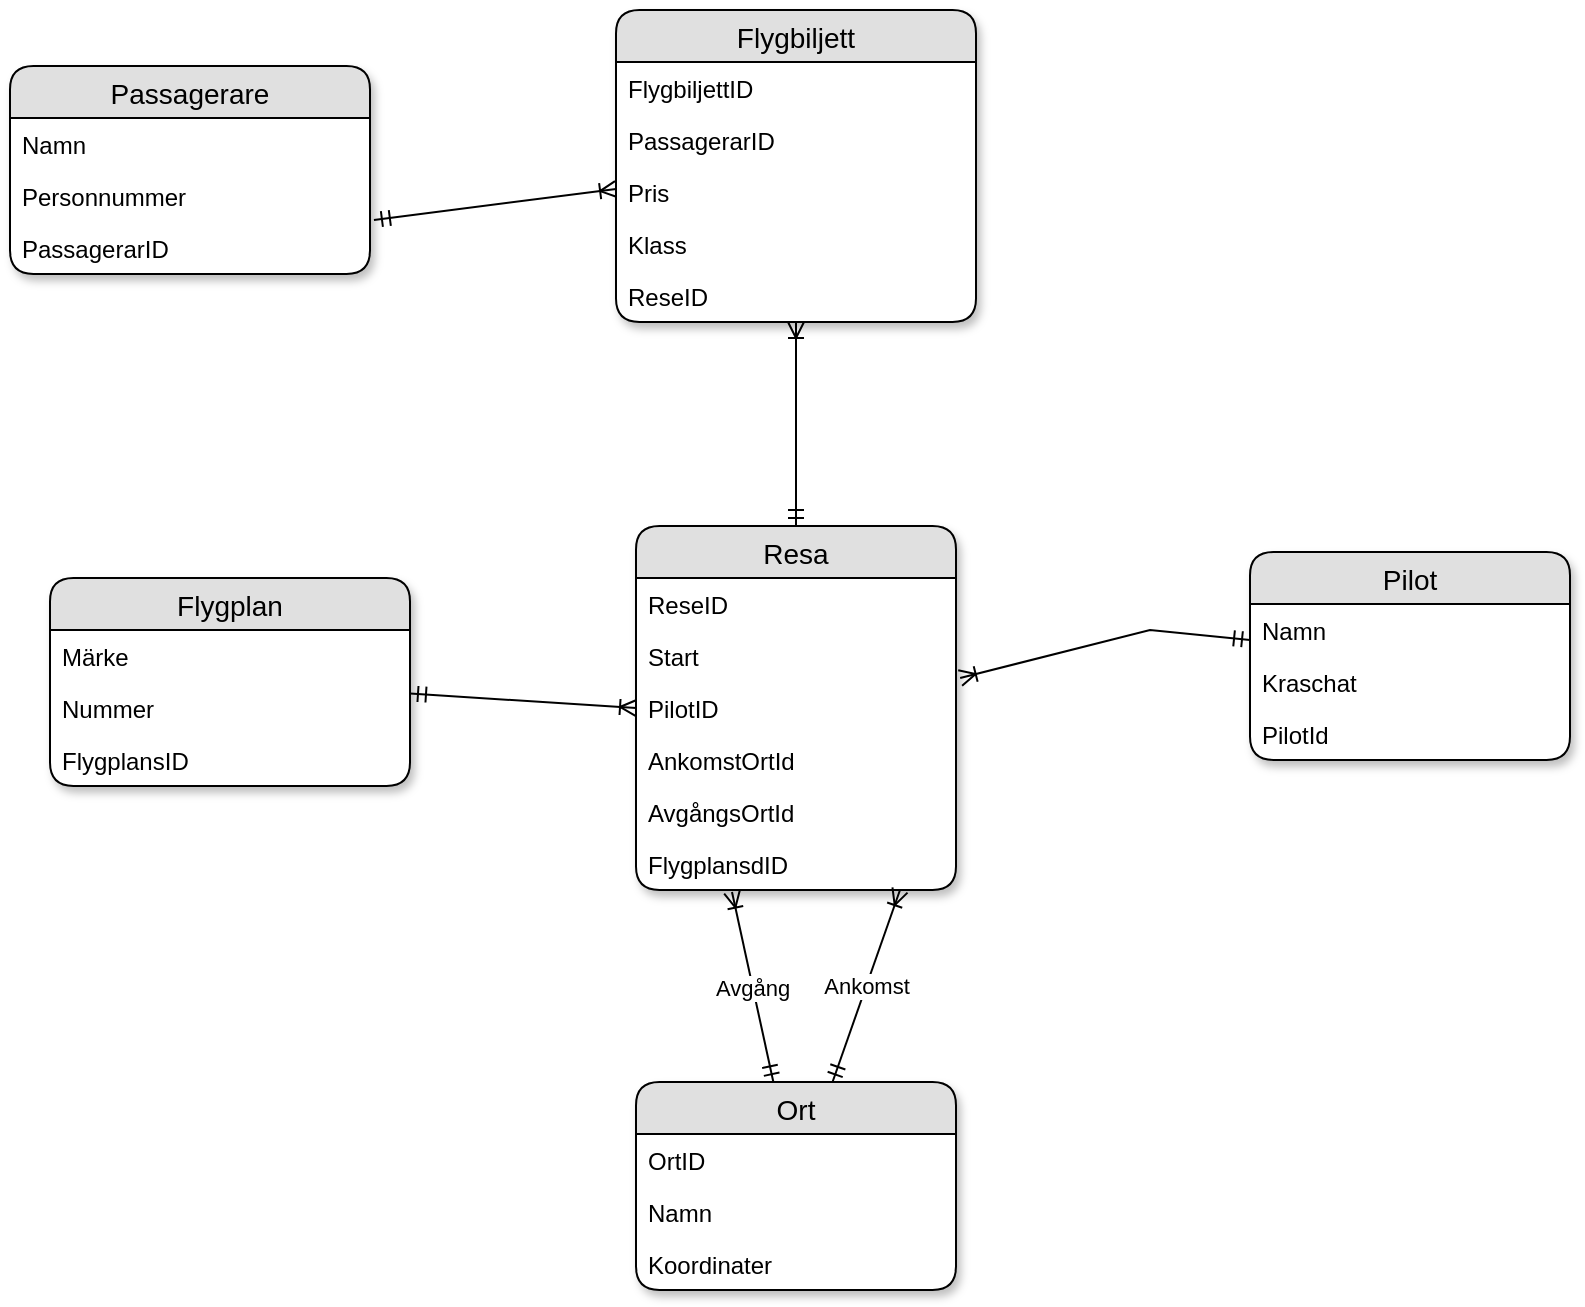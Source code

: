 <mxfile version="10.6.0" type="github"><diagram id="nclmSGmhBpI-A9HzdQHZ" name="Page-1"><mxGraphModel dx="1010" dy="577" grid="1" gridSize="10" guides="1" tooltips="1" connect="1" arrows="1" fold="1" page="1" pageScale="1" pageWidth="827" pageHeight="1169" math="0" shadow="0"><root><mxCell id="0"/><mxCell id="1" parent="0"/><mxCell id="ZeRZd5XVYMbPh6WPSMzJ-46" style="edgeStyle=none;rounded=0;orthogonalLoop=1;jettySize=auto;html=1;entryX=0;entryY=0.5;entryDx=0;entryDy=0;startArrow=ERmandOne;startFill=0;sourcePerimeterSpacing=0;endArrow=ERoneToMany;endFill=0;" parent="1" source="ZeRZd5XVYMbPh6WPSMzJ-15" target="ZeRZd5XVYMbPh6WPSMzJ-40" edge="1"><mxGeometry relative="1" as="geometry"/></mxCell><mxCell id="ZeRZd5XVYMbPh6WPSMzJ-15" value="&#xA;Flygplan&#xA;" style="swimlane;fontStyle=0;childLayout=stackLayout;horizontal=1;startSize=26;fillColor=#e0e0e0;horizontalStack=0;resizeParent=1;resizeParentMax=0;resizeLast=0;collapsible=1;marginBottom=0;swimlaneFillColor=#ffffff;align=center;fontSize=14;rounded=1;shadow=1;glass=0;comic=0;" parent="1" vertex="1"><mxGeometry x="40" y="318" width="180" height="104" as="geometry"/></mxCell><mxCell id="ZeRZd5XVYMbPh6WPSMzJ-68" value="Märke" style="text;strokeColor=none;fillColor=none;spacingLeft=4;spacingRight=4;overflow=hidden;rotatable=0;points=[[0,0.5],[1,0.5]];portConstraint=eastwest;fontSize=12;rounded=1;shadow=1;glass=0;comic=0;" parent="ZeRZd5XVYMbPh6WPSMzJ-15" vertex="1"><mxGeometry y="26" width="180" height="26" as="geometry"/></mxCell><mxCell id="ZeRZd5XVYMbPh6WPSMzJ-69" value="Nummer" style="text;strokeColor=none;fillColor=none;spacingLeft=4;spacingRight=4;overflow=hidden;rotatable=0;points=[[0,0.5],[1,0.5]];portConstraint=eastwest;fontSize=12;rounded=1;shadow=1;glass=0;comic=0;" parent="ZeRZd5XVYMbPh6WPSMzJ-15" vertex="1"><mxGeometry y="52" width="180" height="26" as="geometry"/></mxCell><mxCell id="ZeRZd5XVYMbPh6WPSMzJ-55" value="FlygplansID" style="text;strokeColor=none;fillColor=none;spacingLeft=4;spacingRight=4;overflow=hidden;rotatable=0;points=[[0,0.5],[1,0.5]];portConstraint=eastwest;fontSize=12;rounded=1;shadow=1;glass=0;comic=0;" parent="ZeRZd5XVYMbPh6WPSMzJ-15" vertex="1"><mxGeometry y="78" width="180" height="26" as="geometry"/></mxCell><mxCell id="ZeRZd5XVYMbPh6WPSMzJ-36" value="Passagerare" style="swimlane;fontStyle=0;childLayout=stackLayout;horizontal=1;startSize=26;fillColor=#e0e0e0;horizontalStack=0;resizeParent=1;resizeParentMax=0;resizeLast=0;collapsible=1;marginBottom=0;swimlaneFillColor=#ffffff;align=center;fontSize=14;rounded=1;shadow=1;glass=0;comic=0;" parent="1" vertex="1"><mxGeometry x="20" y="62" width="180" height="104" as="geometry"/></mxCell><mxCell id="ZeRZd5XVYMbPh6WPSMzJ-66" value="Namn" style="text;strokeColor=none;fillColor=none;spacingLeft=4;spacingRight=4;overflow=hidden;rotatable=0;points=[[0,0.5],[1,0.5]];portConstraint=eastwest;fontSize=12;rounded=1;shadow=1;glass=0;comic=0;" parent="ZeRZd5XVYMbPh6WPSMzJ-36" vertex="1"><mxGeometry y="26" width="180" height="26" as="geometry"/></mxCell><mxCell id="ZeRZd5XVYMbPh6WPSMzJ-67" value="Personnummer" style="text;strokeColor=none;fillColor=none;spacingLeft=4;spacingRight=4;overflow=hidden;rotatable=0;points=[[0,0.5],[1,0.5]];portConstraint=eastwest;fontSize=12;rounded=1;shadow=1;glass=0;comic=0;" parent="ZeRZd5XVYMbPh6WPSMzJ-36" vertex="1"><mxGeometry y="52" width="180" height="26" as="geometry"/></mxCell><mxCell id="ZeRZd5XVYMbPh6WPSMzJ-59" value="PassagerarID" style="text;strokeColor=none;fillColor=none;spacingLeft=4;spacingRight=4;overflow=hidden;rotatable=0;points=[[0,0.5],[1,0.5]];portConstraint=eastwest;fontSize=12;rounded=1;shadow=1;glass=0;comic=0;" parent="ZeRZd5XVYMbPh6WPSMzJ-36" vertex="1"><mxGeometry y="78" width="180" height="26" as="geometry"/></mxCell><mxCell id="ZeRZd5XVYMbPh6WPSMzJ-53" style="edgeStyle=none;rounded=0;orthogonalLoop=1;jettySize=auto;html=1;startArrow=ERoneToMany;startFill=0;sourcePerimeterSpacing=0;endArrow=ERmandOne;endFill=0;entryX=0.5;entryY=0;entryDx=0;entryDy=0;" parent="1" source="ZeRZd5XVYMbPh6WPSMzJ-38" target="ZeRZd5XVYMbPh6WPSMzJ-40" edge="1"><mxGeometry relative="1" as="geometry"><mxPoint x="413" y="238" as="targetPoint"/></mxGeometry></mxCell><mxCell id="ZeRZd5XVYMbPh6WPSMzJ-54" style="edgeStyle=none;rounded=0;orthogonalLoop=1;jettySize=auto;html=1;startArrow=ERoneToMany;startFill=0;sourcePerimeterSpacing=0;endArrow=ERmandOne;endFill=0;entryX=1.011;entryY=-0.038;entryDx=0;entryDy=0;entryPerimeter=0;" parent="1" source="ZeRZd5XVYMbPh6WPSMzJ-38" target="ZeRZd5XVYMbPh6WPSMzJ-59" edge="1"><mxGeometry relative="1" as="geometry"><mxPoint x="412" y="62" as="targetPoint"/></mxGeometry></mxCell><mxCell id="ZeRZd5XVYMbPh6WPSMzJ-38" value="Flygbiljett" style="swimlane;fontStyle=0;childLayout=stackLayout;horizontal=1;startSize=26;fillColor=#e0e0e0;horizontalStack=0;resizeParent=1;resizeParentMax=0;resizeLast=0;collapsible=1;marginBottom=0;swimlaneFillColor=#ffffff;align=center;fontSize=14;rounded=1;shadow=1;glass=0;comic=0;" parent="1" vertex="1"><mxGeometry x="323" y="34" width="180" height="156" as="geometry"/></mxCell><mxCell id="ZeRZd5XVYMbPh6WPSMzJ-58" value="FlygbiljettID" style="text;strokeColor=none;fillColor=none;spacingLeft=4;spacingRight=4;overflow=hidden;rotatable=0;points=[[0,0.5],[1,0.5]];portConstraint=eastwest;fontSize=12;rounded=1;shadow=1;glass=0;comic=0;" parent="ZeRZd5XVYMbPh6WPSMzJ-38" vertex="1"><mxGeometry y="26" width="180" height="26" as="geometry"/></mxCell><mxCell id="ZeRZd5XVYMbPh6WPSMzJ-65" value="PassagerarID" style="text;strokeColor=none;fillColor=none;spacingLeft=4;spacingRight=4;overflow=hidden;rotatable=0;points=[[0,0.5],[1,0.5]];portConstraint=eastwest;fontSize=12;rounded=1;shadow=1;glass=0;comic=0;" parent="ZeRZd5XVYMbPh6WPSMzJ-38" vertex="1"><mxGeometry y="52" width="180" height="26" as="geometry"/></mxCell><mxCell id="ZeRZd5XVYMbPh6WPSMzJ-78" value="Pris" style="text;strokeColor=none;fillColor=none;spacingLeft=4;spacingRight=4;overflow=hidden;rotatable=0;points=[[0,0.5],[1,0.5]];portConstraint=eastwest;fontSize=12;rounded=1;shadow=1;glass=0;comic=0;" parent="ZeRZd5XVYMbPh6WPSMzJ-38" vertex="1"><mxGeometry y="78" width="180" height="26" as="geometry"/></mxCell><mxCell id="ZeRZd5XVYMbPh6WPSMzJ-77" value="Klass" style="text;strokeColor=none;fillColor=none;spacingLeft=4;spacingRight=4;overflow=hidden;rotatable=0;points=[[0,0.5],[1,0.5]];portConstraint=eastwest;fontSize=12;rounded=1;shadow=1;glass=0;comic=0;" parent="ZeRZd5XVYMbPh6WPSMzJ-38" vertex="1"><mxGeometry y="104" width="180" height="26" as="geometry"/></mxCell><mxCell id="ZeRZd5XVYMbPh6WPSMzJ-64" value="ReseID" style="text;strokeColor=none;fillColor=none;spacingLeft=4;spacingRight=4;overflow=hidden;rotatable=0;points=[[0,0.5],[1,0.5]];portConstraint=eastwest;fontSize=12;rounded=1;shadow=1;glass=0;comic=0;" parent="ZeRZd5XVYMbPh6WPSMzJ-38" vertex="1"><mxGeometry y="130" width="180" height="26" as="geometry"/></mxCell><mxCell id="ZeRZd5XVYMbPh6WPSMzJ-48" style="edgeStyle=none;rounded=0;orthogonalLoop=1;jettySize=auto;html=1;entryX=1.013;entryY=-0.077;entryDx=0;entryDy=0;startArrow=ERmandOne;startFill=0;sourcePerimeterSpacing=0;endArrow=ERoneToMany;endFill=0;entryPerimeter=0;" parent="1" source="ZeRZd5XVYMbPh6WPSMzJ-19" target="ZeRZd5XVYMbPh6WPSMzJ-63" edge="1"><mxGeometry relative="1" as="geometry"><Array as="points"><mxPoint x="590" y="344"/></Array></mxGeometry></mxCell><mxCell id="ZeRZd5XVYMbPh6WPSMzJ-19" value="Pilot" style="swimlane;fontStyle=0;childLayout=stackLayout;horizontal=1;startSize=26;fillColor=#e0e0e0;horizontalStack=0;resizeParent=1;resizeParentMax=0;resizeLast=0;collapsible=1;marginBottom=0;swimlaneFillColor=#ffffff;align=center;fontSize=14;rounded=1;shadow=1;glass=0;comic=0;" parent="1" vertex="1"><mxGeometry x="640" y="305" width="160" height="104" as="geometry"/></mxCell><mxCell id="ZeRZd5XVYMbPh6WPSMzJ-70" value="Namn" style="text;strokeColor=none;fillColor=none;spacingLeft=4;spacingRight=4;overflow=hidden;rotatable=0;points=[[0,0.5],[1,0.5]];portConstraint=eastwest;fontSize=12;rounded=1;shadow=1;glass=0;comic=0;" parent="ZeRZd5XVYMbPh6WPSMzJ-19" vertex="1"><mxGeometry y="26" width="160" height="26" as="geometry"/></mxCell><mxCell id="ZeRZd5XVYMbPh6WPSMzJ-71" value="Kraschat" style="text;strokeColor=none;fillColor=none;spacingLeft=4;spacingRight=4;overflow=hidden;rotatable=0;points=[[0,0.5],[1,0.5]];portConstraint=eastwest;fontSize=12;rounded=1;shadow=1;glass=0;comic=0;" parent="ZeRZd5XVYMbPh6WPSMzJ-19" vertex="1"><mxGeometry y="52" width="160" height="26" as="geometry"/></mxCell><mxCell id="ZeRZd5XVYMbPh6WPSMzJ-56" value="PilotId" style="text;strokeColor=none;fillColor=none;spacingLeft=4;spacingRight=4;overflow=hidden;rotatable=0;points=[[0,0.5],[1,0.5]];portConstraint=eastwest;fontSize=12;rounded=1;shadow=1;glass=0;comic=0;" parent="ZeRZd5XVYMbPh6WPSMzJ-19" vertex="1"><mxGeometry y="78" width="160" height="26" as="geometry"/></mxCell><mxCell id="ZeRZd5XVYMbPh6WPSMzJ-40" value="Resa" style="swimlane;fontStyle=0;childLayout=stackLayout;horizontal=1;startSize=26;fillColor=#e0e0e0;horizontalStack=0;resizeParent=1;resizeParentMax=0;resizeLast=0;collapsible=1;marginBottom=0;swimlaneFillColor=#ffffff;align=center;fontSize=14;rounded=1;shadow=1;glass=0;comic=0;" parent="1" vertex="1"><mxGeometry x="333" y="292" width="160" height="182" as="geometry"/></mxCell><mxCell id="ZeRZd5XVYMbPh6WPSMzJ-57" value="ReseID" style="text;strokeColor=none;fillColor=none;spacingLeft=4;spacingRight=4;overflow=hidden;rotatable=0;points=[[0,0.5],[1,0.5]];portConstraint=eastwest;fontSize=12;rounded=1;shadow=1;glass=0;comic=0;" parent="ZeRZd5XVYMbPh6WPSMzJ-40" vertex="1"><mxGeometry y="26" width="160" height="26" as="geometry"/></mxCell><mxCell id="ZeRZd5XVYMbPh6WPSMzJ-72" value="Start" style="text;strokeColor=none;fillColor=none;spacingLeft=4;spacingRight=4;overflow=hidden;rotatable=0;points=[[0,0.5],[1,0.5]];portConstraint=eastwest;fontSize=12;rounded=1;shadow=1;glass=0;comic=0;" parent="ZeRZd5XVYMbPh6WPSMzJ-40" vertex="1"><mxGeometry y="52" width="160" height="26" as="geometry"/></mxCell><mxCell id="ZeRZd5XVYMbPh6WPSMzJ-63" value="PilotID" style="text;strokeColor=none;fillColor=none;spacingLeft=4;spacingRight=4;overflow=hidden;rotatable=0;points=[[0,0.5],[1,0.5]];portConstraint=eastwest;fontSize=12;rounded=1;shadow=1;glass=0;comic=0;" parent="ZeRZd5XVYMbPh6WPSMzJ-40" vertex="1"><mxGeometry y="78" width="160" height="26" as="geometry"/></mxCell><mxCell id="ZeRZd5XVYMbPh6WPSMzJ-87" value="AnkomstOrtId" style="text;strokeColor=none;fillColor=none;spacingLeft=4;spacingRight=4;overflow=hidden;rotatable=0;points=[[0,0.5],[1,0.5]];portConstraint=eastwest;fontSize=12;rounded=1;shadow=1;glass=0;comic=0;" parent="ZeRZd5XVYMbPh6WPSMzJ-40" vertex="1"><mxGeometry y="104" width="160" height="26" as="geometry"/></mxCell><mxCell id="ZeRZd5XVYMbPh6WPSMzJ-86" value="AvgångsOrtId" style="text;strokeColor=none;fillColor=none;spacingLeft=4;spacingRight=4;overflow=hidden;rotatable=0;points=[[0,0.5],[1,0.5]];portConstraint=eastwest;fontSize=12;rounded=1;shadow=1;glass=0;comic=0;" parent="ZeRZd5XVYMbPh6WPSMzJ-40" vertex="1"><mxGeometry y="130" width="160" height="26" as="geometry"/></mxCell><mxCell id="ZeRZd5XVYMbPh6WPSMzJ-62" value="FlygplansdID" style="text;strokeColor=none;fillColor=none;spacingLeft=4;spacingRight=4;overflow=hidden;rotatable=0;points=[[0,0.5],[1,0.5]];portConstraint=eastwest;fontSize=12;rounded=1;shadow=1;glass=0;comic=0;" parent="ZeRZd5XVYMbPh6WPSMzJ-40" vertex="1"><mxGeometry y="156" width="160" height="26" as="geometry"/></mxCell><mxCell id="ZeRZd5XVYMbPh6WPSMzJ-84" value="Ankomst" style="edgeStyle=none;rounded=0;orthogonalLoop=1;jettySize=auto;html=1;entryX=0.825;entryY=1;entryDx=0;entryDy=0;entryPerimeter=0;startArrow=ERmandOne;startFill=0;sourcePerimeterSpacing=0;endArrow=ERoneToMany;endFill=0;" parent="1" source="ZeRZd5XVYMbPh6WPSMzJ-79" target="ZeRZd5XVYMbPh6WPSMzJ-62" edge="1"><mxGeometry relative="1" as="geometry"/></mxCell><mxCell id="ZeRZd5XVYMbPh6WPSMzJ-85" value="Avgång" style="edgeStyle=none;rounded=0;orthogonalLoop=1;jettySize=auto;html=1;entryX=0.3;entryY=1.038;entryDx=0;entryDy=0;entryPerimeter=0;startArrow=ERmandOne;startFill=0;sourcePerimeterSpacing=0;endArrow=ERoneToMany;endFill=0;" parent="1" source="ZeRZd5XVYMbPh6WPSMzJ-79" target="ZeRZd5XVYMbPh6WPSMzJ-62" edge="1"><mxGeometry relative="1" as="geometry"/></mxCell><mxCell id="ZeRZd5XVYMbPh6WPSMzJ-79" value="Ort" style="swimlane;fontStyle=0;childLayout=stackLayout;horizontal=1;startSize=26;fillColor=#e0e0e0;horizontalStack=0;resizeParent=1;resizeParentMax=0;resizeLast=0;collapsible=1;marginBottom=0;swimlaneFillColor=#ffffff;align=center;fontSize=14;rounded=1;shadow=1;glass=0;comic=0;" parent="1" vertex="1"><mxGeometry x="333" y="570" width="160" height="104" as="geometry"/></mxCell><mxCell id="ZeRZd5XVYMbPh6WPSMzJ-80" value="OrtID" style="text;strokeColor=none;fillColor=none;spacingLeft=4;spacingRight=4;overflow=hidden;rotatable=0;points=[[0,0.5],[1,0.5]];portConstraint=eastwest;fontSize=12;" parent="ZeRZd5XVYMbPh6WPSMzJ-79" vertex="1"><mxGeometry y="26" width="160" height="26" as="geometry"/></mxCell><mxCell id="ZeRZd5XVYMbPh6WPSMzJ-81" value="Namn" style="text;strokeColor=none;fillColor=none;spacingLeft=4;spacingRight=4;overflow=hidden;rotatable=0;points=[[0,0.5],[1,0.5]];portConstraint=eastwest;fontSize=12;" parent="ZeRZd5XVYMbPh6WPSMzJ-79" vertex="1"><mxGeometry y="52" width="160" height="26" as="geometry"/></mxCell><mxCell id="ZeRZd5XVYMbPh6WPSMzJ-82" value="Koordinater" style="text;strokeColor=none;fillColor=none;spacingLeft=4;spacingRight=4;overflow=hidden;rotatable=0;points=[[0,0.5],[1,0.5]];portConstraint=eastwest;fontSize=12;" parent="ZeRZd5XVYMbPh6WPSMzJ-79" vertex="1"><mxGeometry y="78" width="160" height="26" as="geometry"/></mxCell></root></mxGraphModel></diagram></mxfile>